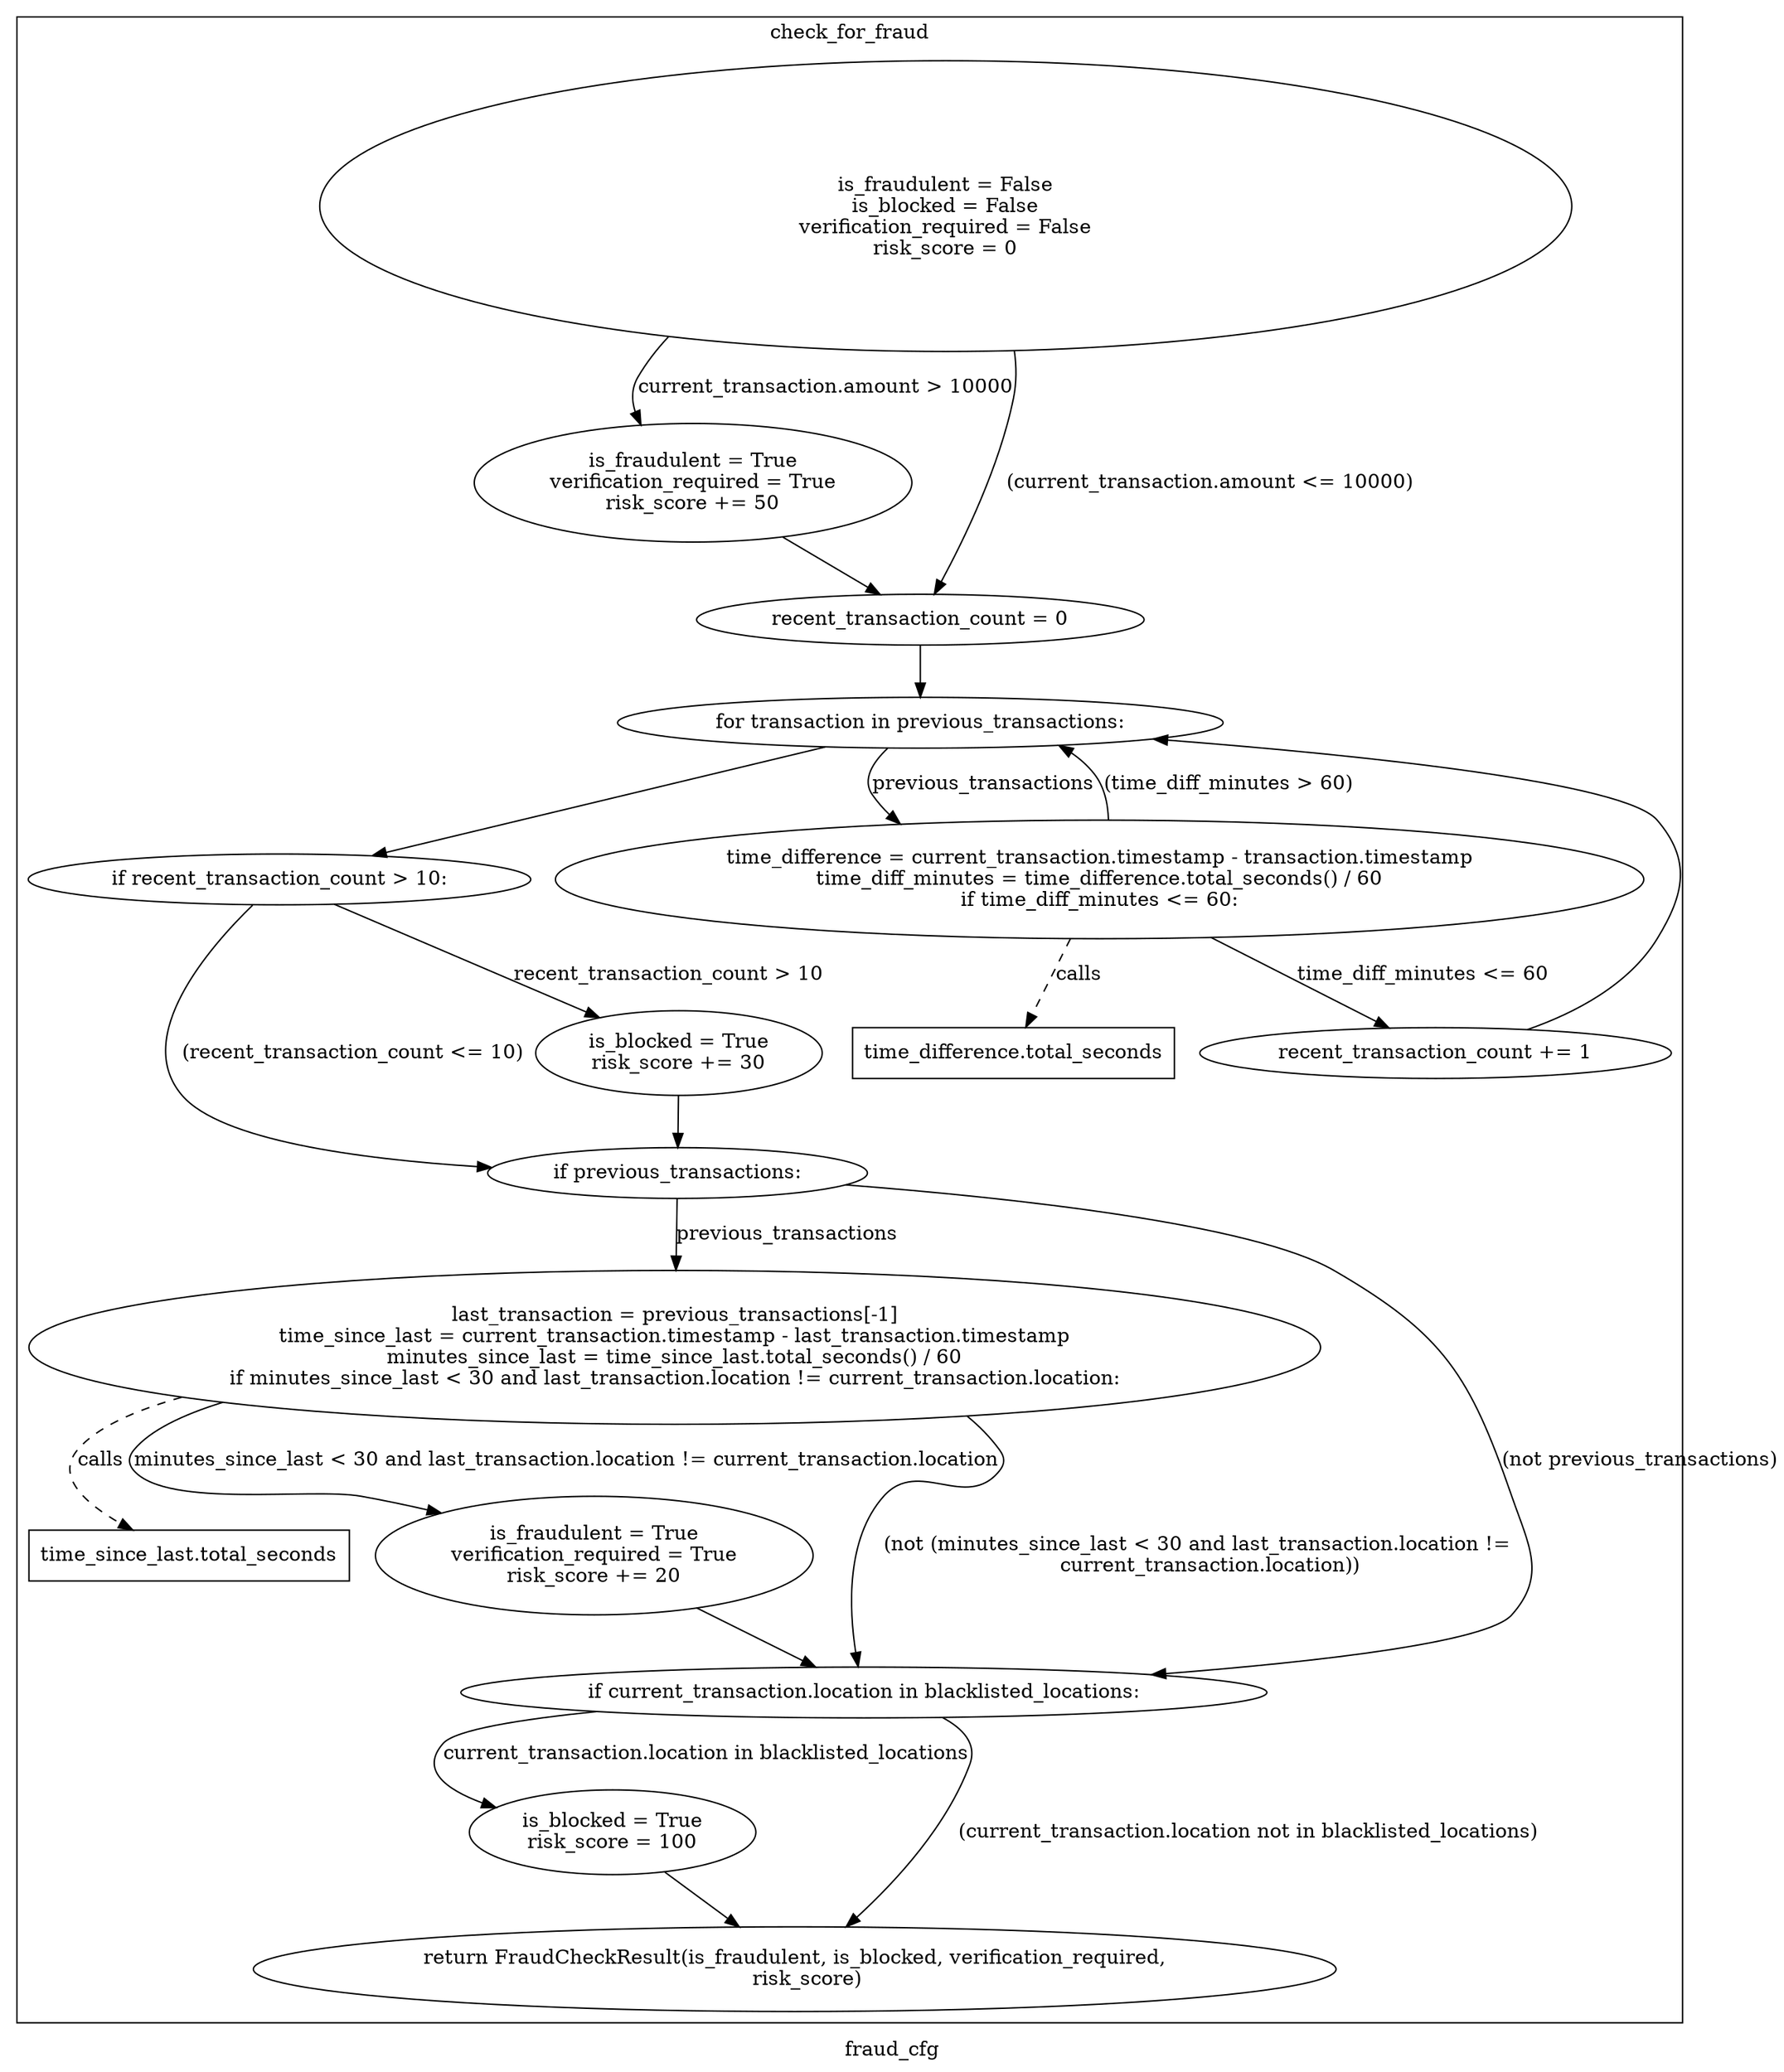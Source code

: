 digraph clusterfraud_cfg {
	graph [bb="0,0,2048.4,1480.2",
		label=fraud_cfg,
		lheight=0.24,
		lp="1024.2,12.625",
		lwidth=0.93
	];
	node [label="\N"];
	subgraph clustercheck_for_fraud {
		graph [bb="771.48,33.25,1953.5,1472.2",
			label=check_for_fraud,
			lheight=0.24,
			lp="1362.5,1459.6",
			lwidth=1.56
		];
		3	[height=2.8677,
			label="
is_fraudulent = False
\
is_blocked = False
verification_required = False
risk_score = 0
",
			pos="1224.5,1335.7",
			width=12.32];
		4	[height=1.1736,
			label="is_fraudulent = True
verification_required = True
risk_score += 50
",
			pos="1246.5,1137",
			width=4.3065];
		3 -> 4	[label="current_transaction.amount > 10000",
			lp="1340.7,1205.8",
			pos="e,1215.9,1178.5 1203,1232.2 1203.2,1220.3 1204.7,1208.4 1208,1197.2 1208.8,1194.4 1209.8,1191.7 1210.9,1188.9"];
		5	[height=0.5,
			label="recent_transaction_count = 0
",
			pos="1461.5,1039.7",
			width=4.4037];
		3 -> 5	[label="(current_transaction.amount <= 10000)",
			lp="1633.1,1137",
			pos="e,1468.9,1058.1 1447.7,1246 1457.5,1236.5 1466.2,1226 1473.5,1214.5 1501.6,1169.7 1485.7,1105 1472.8,1068.5"];
		4 -> 5	[pos="e,1423.5,1057.5 1326.5,1100.5 1355.6,1087.6 1387.5,1073.5 1413,1062.2"];
		6	[height=0.5,
			label="for transaction in previous_transactions:
",
			pos="1461.5,966.71",
			width=5.9528];
		5 -> 6	[pos="e,1461.5,984.73 1461.5,1021.5 1461.5,1013.9 1461.5,1004.8 1461.5,996.24"];
		7	[height=1.1736,
			label="time_difference = current_transaction.timestamp - transaction.timestamp
time_diff_minutes = time_difference.total_seconds() / 60
\
if time_diff_minutes <= 60:
",
			pos="1539.5,853.21",
			width=10.715];
		6 -> 7	[label=previous_transactions,
			lp="1503.1,922.08",
			pos="e,1441,894.32 1437.3,948.44 1426.4,938.44 1417.4,925.48 1424.7,913.46 1427.1,909.53 1429.9,905.85 1432.9,902.41"];
		8	[height=0.5,
			label="if recent_transaction_count > 10:
",
			pos="957.48,853.21",
			width=4.9445];
		6 -> 8	[pos="e,1029.5,870.13 1387.7,949.37 1295.2,928.92 1137.3,893.98 1040.6,872.6"];
		7 -> 6	[label="(time_diff_minutes > 60)",
			lp="1679,922.08",
			pos="e,1546.2,949.77 1583.3,895.36 1590.8,907.11 1593.8,919.71 1585.5,930.71 1580.9,936.71 1570.2,941.98 1556.9,946.48"];
		"7_calls"	[height=0.5,
			label="time_difference.total_seconds",
			pos="1479.5,727.65",
			shape=box,
			width=3.1701];
		7 -> "7_calls"	[label=calls,
			lp="1525.6,784.33",
			pos="e,1488,746.11 1519.3,810.72 1510.7,792.84 1500.7,772.4 1493,756.39",
			style=dashed];
		9	[height=0.5,
			label="recent_transaction_count += 1
",
			pos="1778.5,727.65",
			width=4.6376];
		7 -> 9	[label="time_diff_minutes <= 60",
			lp="1776.7,784.33",
			pos="e,1745.6,745.67 1618.4,811.41 1657.4,791.24 1703,767.68 1735.5,750.87"];
		9 -> 6	[pos="e,1668.8,961.86 1841.8,744.69 1875.7,756.86 1914.5,777.41 1934.5,810.96 1953.7,843.23 1958.1,866.23 1934.5,895.46 1901.9,935.9 1788,\
953.59 1680.2,961.1"];
		11	[height=0.83478,
			label="is_blocked = True
risk_score += 30
",
			pos="1245.5,727.65",
			width=2.8186];
		8 -> 11	[label="recent_transaction_count > 10",
			lp="1245.2,784.33",
			pos="e,1188.7,753.02 996.93,835.29 1043.6,815.25 1122.2,781.56 1178.5,757.41"];
		12	[height=0.5,
			label="if previous_transactions:
",
			pos="1249.5,642.6",
			width=3.7315];
		8 -> 12	[label="(recent_transaction_count <= 10)",
			lp="1014.7,727.65",
			pos="e,1117.5,646.22 939.83,835.01 910.43,804.32 858.05,739.41 893.98,697.6 921.61,665.46 1020,652.22 1106.2,646.88"];
		11 -> 12	[pos="e,1248.6,660.93 1246.9,697.14 1247.3,689.09 1247.7,680.38 1248.1,672.37"];
		13	[height=1.5124,
			label="last_transaction = previous_transactions[-1]
time_since_last = current_transaction.timestamp - last_transaction.timestamp
minutes_\
since_last = time_since_last.total_seconds() / 60
if minutes_since_last < 30 and last_transaction.location != current_transaction.location:
",
			pos="1267.5,516.9",
			width=12.703];
		12 -> 13	[label=previous_transactions,
			lp="1335.2,597.98",
			pos="e,1259.7,571.69 1252,624.14 1253.6,613.1 1255.8,598.08 1258,582.8"];
		14	[height=0.5,
			label="if current_transaction.location in blacklisted_locations:
",
			pos="1125.5,269.71",
			width=7.9257];
		12 -> 14	[label="(not previous_transactions)",
			lp="1950.9,435.83",
			pos="e,1401.1,274.53 1375,635.96 1498.7,628.22 1677.1,610.49 1733.5,571.35 1829.2,504.93 1901.6,410.24 1822.5,324.71 1793.9,293.83 1591.8,\
280.56 1412.6,274.88"];
		"13_calls"	[height=0.5,
			label="time_since_last.total_seconds",
			pos="1700.5,366.96",
			shape=box,
			width=3.1389];
		13 -> "13_calls"	[label=calls,
			lp="1538.9,435.83",
			pos="e,1649.5,385.39 1416.5,464.99 1492.6,439 1581,408.79 1638.7,389.07",
			style=dashed];
		15	[height=1.1736,
			label="is_fraudulent = True
verification_required = True
risk_score += 20
",
			pos="934.48,366.96",
			width=4.3065];
		13 -> 15	[label="minutes_since_last < 30 and last_transaction.location != current_transaction.location",
			lp="1104.5,435.83",
			pos="e,822.84,396.58 887.73,486.31 846.64,476.15 814.05,462.57 798.48,444.46 783.62,427.16 793.24,412.97 812.84,401.71"];
		13 -> 14	[label="(not (minutes_since_last < 30 and last_transaction.location !=
    current_transaction.location))",
			lp="1356.5,366.96",
			pos="e,1120.3,288.05 1408.9,464.85 1420.6,453.8 1423.6,441.17 1410.5,427.21 1368.5,382.35 1177.9,452.67 1134.5,409.21 1106.1,380.8 1110.9,\
330.66 1117.6,299.14"];
		15 -> 14	[pos="e,1090.8,288.03 1007.8,329.4 1032.3,317.19 1058.8,303.94 1080.5,293.13"];
		17	[height=0.83478,
			label="is_blocked = True
risk_score = 100
",
			pos="1082.5,168.41",
			width=2.8186];
		14 -> 17	[label="current_transaction.location in blacklisted_locations",
			lp="1148.5,225.08",
			pos="e,1000.2,186.41 1004.1,253.02 984.79,248.13 969.03,241.81 962.48,233.71 947.01,214.56 964,200.34 989.59,190.22"];
		18	[height=0.83478,
			label="return FraudCheckResult(is_fraudulent, is_blocked, verification_required,
    risk_score)
",
			pos="1251.5,71.302",
			width=10.656];
		14 -> 18	[label="(current_transaction.location not in blacklisted_locations)",
			lp="1551.5,168.41",
			pos="e,1285.6,101.47 1288,254.57 1309.5,249.58 1326.8,242.83 1334.5,233.71 1366.3,196.08 1328.3,144.16 1293.8,109.47"];
		17 -> 18	[pos="e,1199.7,101.44 1128.7,141.42 1147.6,130.78 1169.7,118.32 1189.9,106.93"];
	}
}
